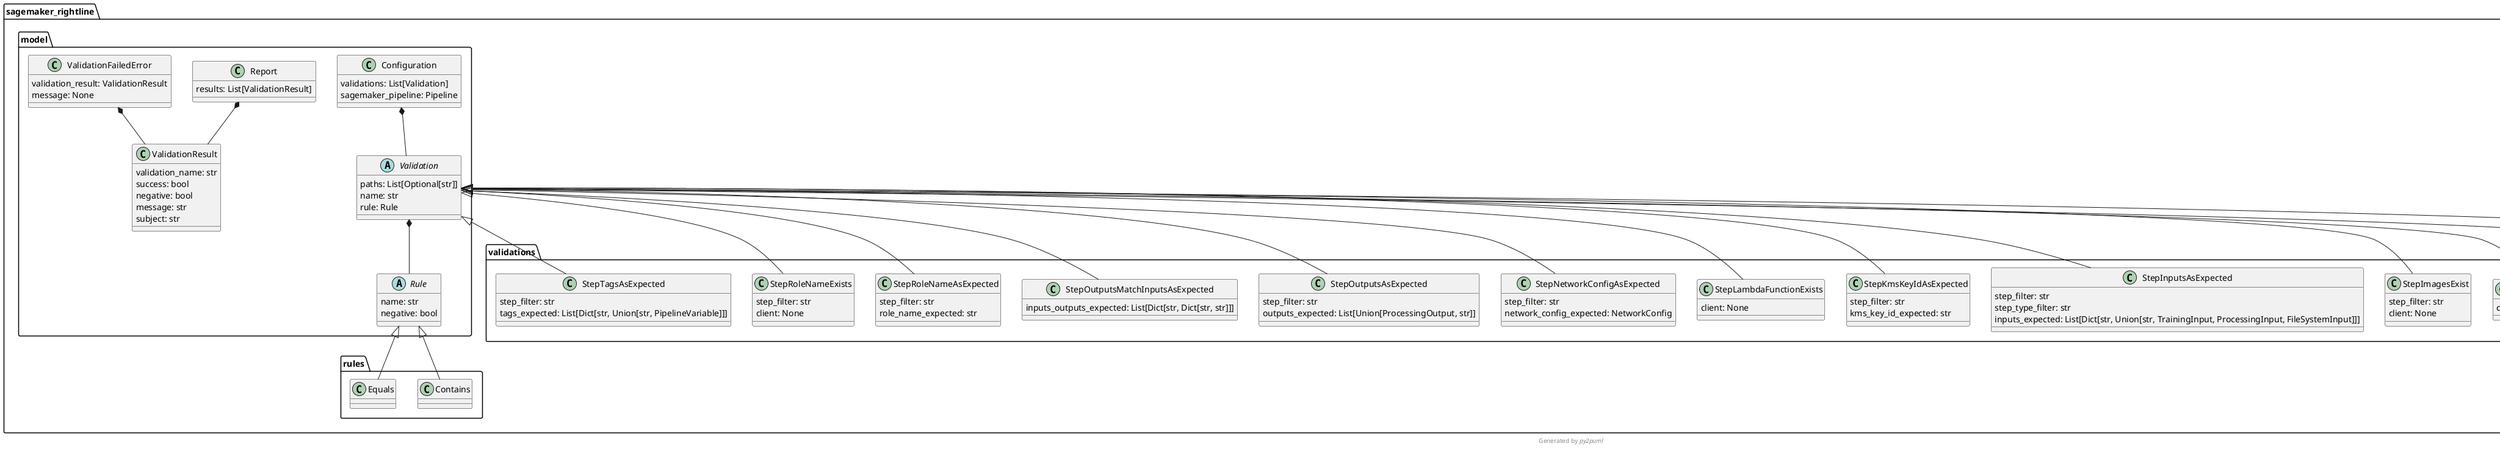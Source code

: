 sagemaker.config INFO - Not applying SDK defaults from location: /etc/xdg/sagemaker/config.yaml
sagemaker.config INFO - Not applying SDK defaults from location: /github/home/.config/sagemaker/config.yaml
@startuml sagemaker_rightline
!pragma useIntermediatePackages false

class sagemaker_rightline.model.Configuration {
  validations: List[Validation]
  sagemaker_pipeline: Pipeline
}
class sagemaker_rightline.model.Report {
  results: List[ValidationResult]
}
abstract class sagemaker_rightline.model.Rule {
  name: str
  negative: bool
}
abstract class sagemaker_rightline.model.Validation {
  paths: List[Optional[str]]
  name: str
  rule: Rule
}
class sagemaker_rightline.model.ValidationFailedError {
  validation_result: ValidationResult
  message: None
}
class sagemaker_rightline.model.ValidationResult {
  validation_name: str
  success: bool
  negative: bool
  message: str
  subject: str
}
class sagemaker_rightline.rules.Contains {
}
class sagemaker_rightline.rules.Equals {
}
class sagemaker_rightline.validations.ContainerImage {
  uri: str
}
class sagemaker_rightline.validations.PipelineParametersAsExpected {
  parameters_expected: List[Parameter]
  ignore_default_value: bool
}
class sagemaker_rightline.validations.PipelineProcessingStepsIONamesUnique {
}
class sagemaker_rightline.validations.StepCallbackSqsQueueExists {
  client: None
}
class sagemaker_rightline.validations.StepImagesExist {
  step_filter: str
  client: None
}
class sagemaker_rightline.validations.StepInputsAsExpected {
  step_filter: str
  step_type_filter: str
  inputs_expected: List[Dict[str, Union[str, TrainingInput, ProcessingInput, FileSystemInput]]]
}
class sagemaker_rightline.validations.StepKmsKeyIdAsExpected {
  step_filter: str
  kms_key_id_expected: str
}
class sagemaker_rightline.validations.StepLambdaFunctionExists {
  client: None
}
class sagemaker_rightline.validations.StepNetworkConfigAsExpected {
  step_filter: str
  network_config_expected: NetworkConfig
}
class sagemaker_rightline.validations.StepOutputsAsExpected {
  step_filter: str
  outputs_expected: List[Union[ProcessingOutput, str]]
}
class sagemaker_rightline.validations.StepOutputsMatchInputsAsExpected {
  inputs_outputs_expected: List[Dict[str, Dict[str, str]]]
}
class sagemaker_rightline.validations.StepRoleNameAsExpected {
  step_filter: str
  role_name_expected: str
}
class sagemaker_rightline.validations.StepRoleNameExists {
  step_filter: str
  client: None
}
class sagemaker_rightline.validations.StepTagsAsExpected {
  step_filter: str
  tags_expected: List[Dict[str, Union[str, PipelineVariable]]]
}
sagemaker_rightline.model.Configuration *-- sagemaker_rightline.model.Validation
sagemaker_rightline.model.Report *-- sagemaker_rightline.model.ValidationResult
sagemaker_rightline.model.Validation *-- sagemaker_rightline.model.Rule
sagemaker_rightline.model.ValidationFailedError *-- sagemaker_rightline.model.ValidationResult
sagemaker_rightline.model.Rule <|-- sagemaker_rightline.rules.Contains
sagemaker_rightline.model.Rule <|-- sagemaker_rightline.rules.Equals
sagemaker_rightline.model.Validation <|-- sagemaker_rightline.validations.PipelineParametersAsExpected
sagemaker_rightline.model.Validation <|-- sagemaker_rightline.validations.PipelineProcessingStepsIONamesUnique
sagemaker_rightline.model.Validation <|-- sagemaker_rightline.validations.StepCallbackSqsQueueExists
sagemaker_rightline.model.Validation <|-- sagemaker_rightline.validations.StepImagesExist
sagemaker_rightline.model.Validation <|-- sagemaker_rightline.validations.StepInputsAsExpected
sagemaker_rightline.model.Validation <|-- sagemaker_rightline.validations.StepKmsKeyIdAsExpected
sagemaker_rightline.model.Validation <|-- sagemaker_rightline.validations.StepLambdaFunctionExists
sagemaker_rightline.model.Validation <|-- sagemaker_rightline.validations.StepNetworkConfigAsExpected
sagemaker_rightline.model.Validation <|-- sagemaker_rightline.validations.StepOutputsAsExpected
sagemaker_rightline.model.Validation <|-- sagemaker_rightline.validations.StepOutputsMatchInputsAsExpected
sagemaker_rightline.model.Validation <|-- sagemaker_rightline.validations.StepRoleNameAsExpected
sagemaker_rightline.model.Validation <|-- sagemaker_rightline.validations.StepRoleNameExists
sagemaker_rightline.model.Validation <|-- sagemaker_rightline.validations.StepTagsAsExpected
footer Generated by //py2puml//
@enduml

